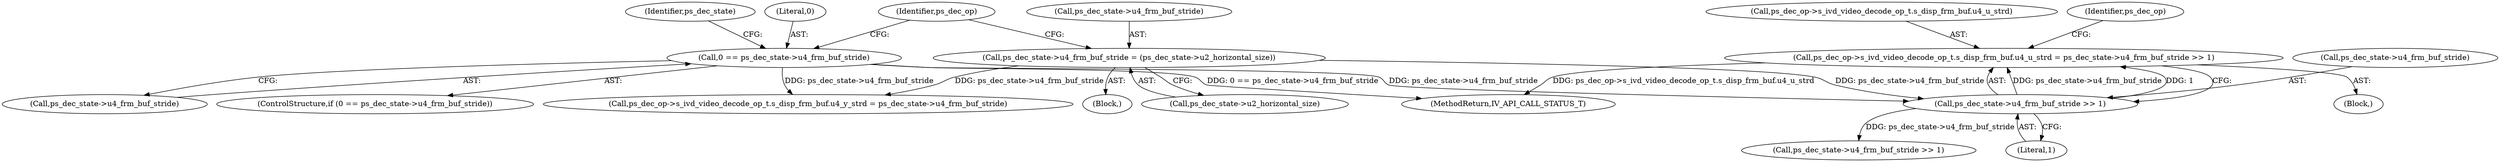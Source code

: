 digraph "0_Android_a86eb798d077b9b25c8f8c77e3c02c2f287c1ce7@pointer" {
"1001258" [label="(Call,ps_dec_op->s_ivd_video_decode_op_t.s_disp_frm_buf.u4_u_strd = ps_dec_state->u4_frm_buf_stride >> 1)"];
"1001266" [label="(Call,ps_dec_state->u4_frm_buf_stride >> 1)"];
"1001205" [label="(Call,ps_dec_state->u4_frm_buf_stride = (ps_dec_state->u2_horizontal_size))"];
"1001199" [label="(Call,0 == ps_dec_state->u4_frm_buf_stride)"];
"1001205" [label="(Call,ps_dec_state->u4_frm_buf_stride = (ps_dec_state->u2_horizontal_size))"];
"1001204" [label="(Block,)"];
"1001206" [label="(Call,ps_dec_state->u4_frm_buf_stride)"];
"1001209" [label="(Call,ps_dec_state->u2_horizontal_size)"];
"1001201" [label="(Call,ps_dec_state->u4_frm_buf_stride)"];
"1001104" [label="(Block,)"];
"1001216" [label="(Identifier,ps_dec_op)"];
"1001275" [label="(Identifier,ps_dec_op)"];
"1001198" [label="(ControlStructure,if (0 == ps_dec_state->u4_frm_buf_stride))"];
"1001305" [label="(Call,ps_dec_state->u4_frm_buf_stride >> 1)"];
"1001207" [label="(Identifier,ps_dec_state)"];
"1001223" [label="(Call,ps_dec_op->s_ivd_video_decode_op_t.s_disp_frm_buf.u4_y_strd = ps_dec_state->u4_frm_buf_stride)"];
"1001266" [label="(Call,ps_dec_state->u4_frm_buf_stride >> 1)"];
"1001689" [label="(MethodReturn,IV_API_CALL_STATUS_T)"];
"1001199" [label="(Call,0 == ps_dec_state->u4_frm_buf_stride)"];
"1001258" [label="(Call,ps_dec_op->s_ivd_video_decode_op_t.s_disp_frm_buf.u4_u_strd = ps_dec_state->u4_frm_buf_stride >> 1)"];
"1001200" [label="(Literal,0)"];
"1001267" [label="(Call,ps_dec_state->u4_frm_buf_stride)"];
"1001270" [label="(Literal,1)"];
"1001259" [label="(Call,ps_dec_op->s_ivd_video_decode_op_t.s_disp_frm_buf.u4_u_strd)"];
"1001258" -> "1001104"  [label="AST: "];
"1001258" -> "1001266"  [label="CFG: "];
"1001259" -> "1001258"  [label="AST: "];
"1001266" -> "1001258"  [label="AST: "];
"1001275" -> "1001258"  [label="CFG: "];
"1001258" -> "1001689"  [label="DDG: ps_dec_op->s_ivd_video_decode_op_t.s_disp_frm_buf.u4_u_strd"];
"1001266" -> "1001258"  [label="DDG: ps_dec_state->u4_frm_buf_stride"];
"1001266" -> "1001258"  [label="DDG: 1"];
"1001266" -> "1001270"  [label="CFG: "];
"1001267" -> "1001266"  [label="AST: "];
"1001270" -> "1001266"  [label="AST: "];
"1001205" -> "1001266"  [label="DDG: ps_dec_state->u4_frm_buf_stride"];
"1001199" -> "1001266"  [label="DDG: ps_dec_state->u4_frm_buf_stride"];
"1001266" -> "1001305"  [label="DDG: ps_dec_state->u4_frm_buf_stride"];
"1001205" -> "1001204"  [label="AST: "];
"1001205" -> "1001209"  [label="CFG: "];
"1001206" -> "1001205"  [label="AST: "];
"1001209" -> "1001205"  [label="AST: "];
"1001216" -> "1001205"  [label="CFG: "];
"1001205" -> "1001223"  [label="DDG: ps_dec_state->u4_frm_buf_stride"];
"1001199" -> "1001198"  [label="AST: "];
"1001199" -> "1001201"  [label="CFG: "];
"1001200" -> "1001199"  [label="AST: "];
"1001201" -> "1001199"  [label="AST: "];
"1001207" -> "1001199"  [label="CFG: "];
"1001216" -> "1001199"  [label="CFG: "];
"1001199" -> "1001689"  [label="DDG: 0 == ps_dec_state->u4_frm_buf_stride"];
"1001199" -> "1001223"  [label="DDG: ps_dec_state->u4_frm_buf_stride"];
}
